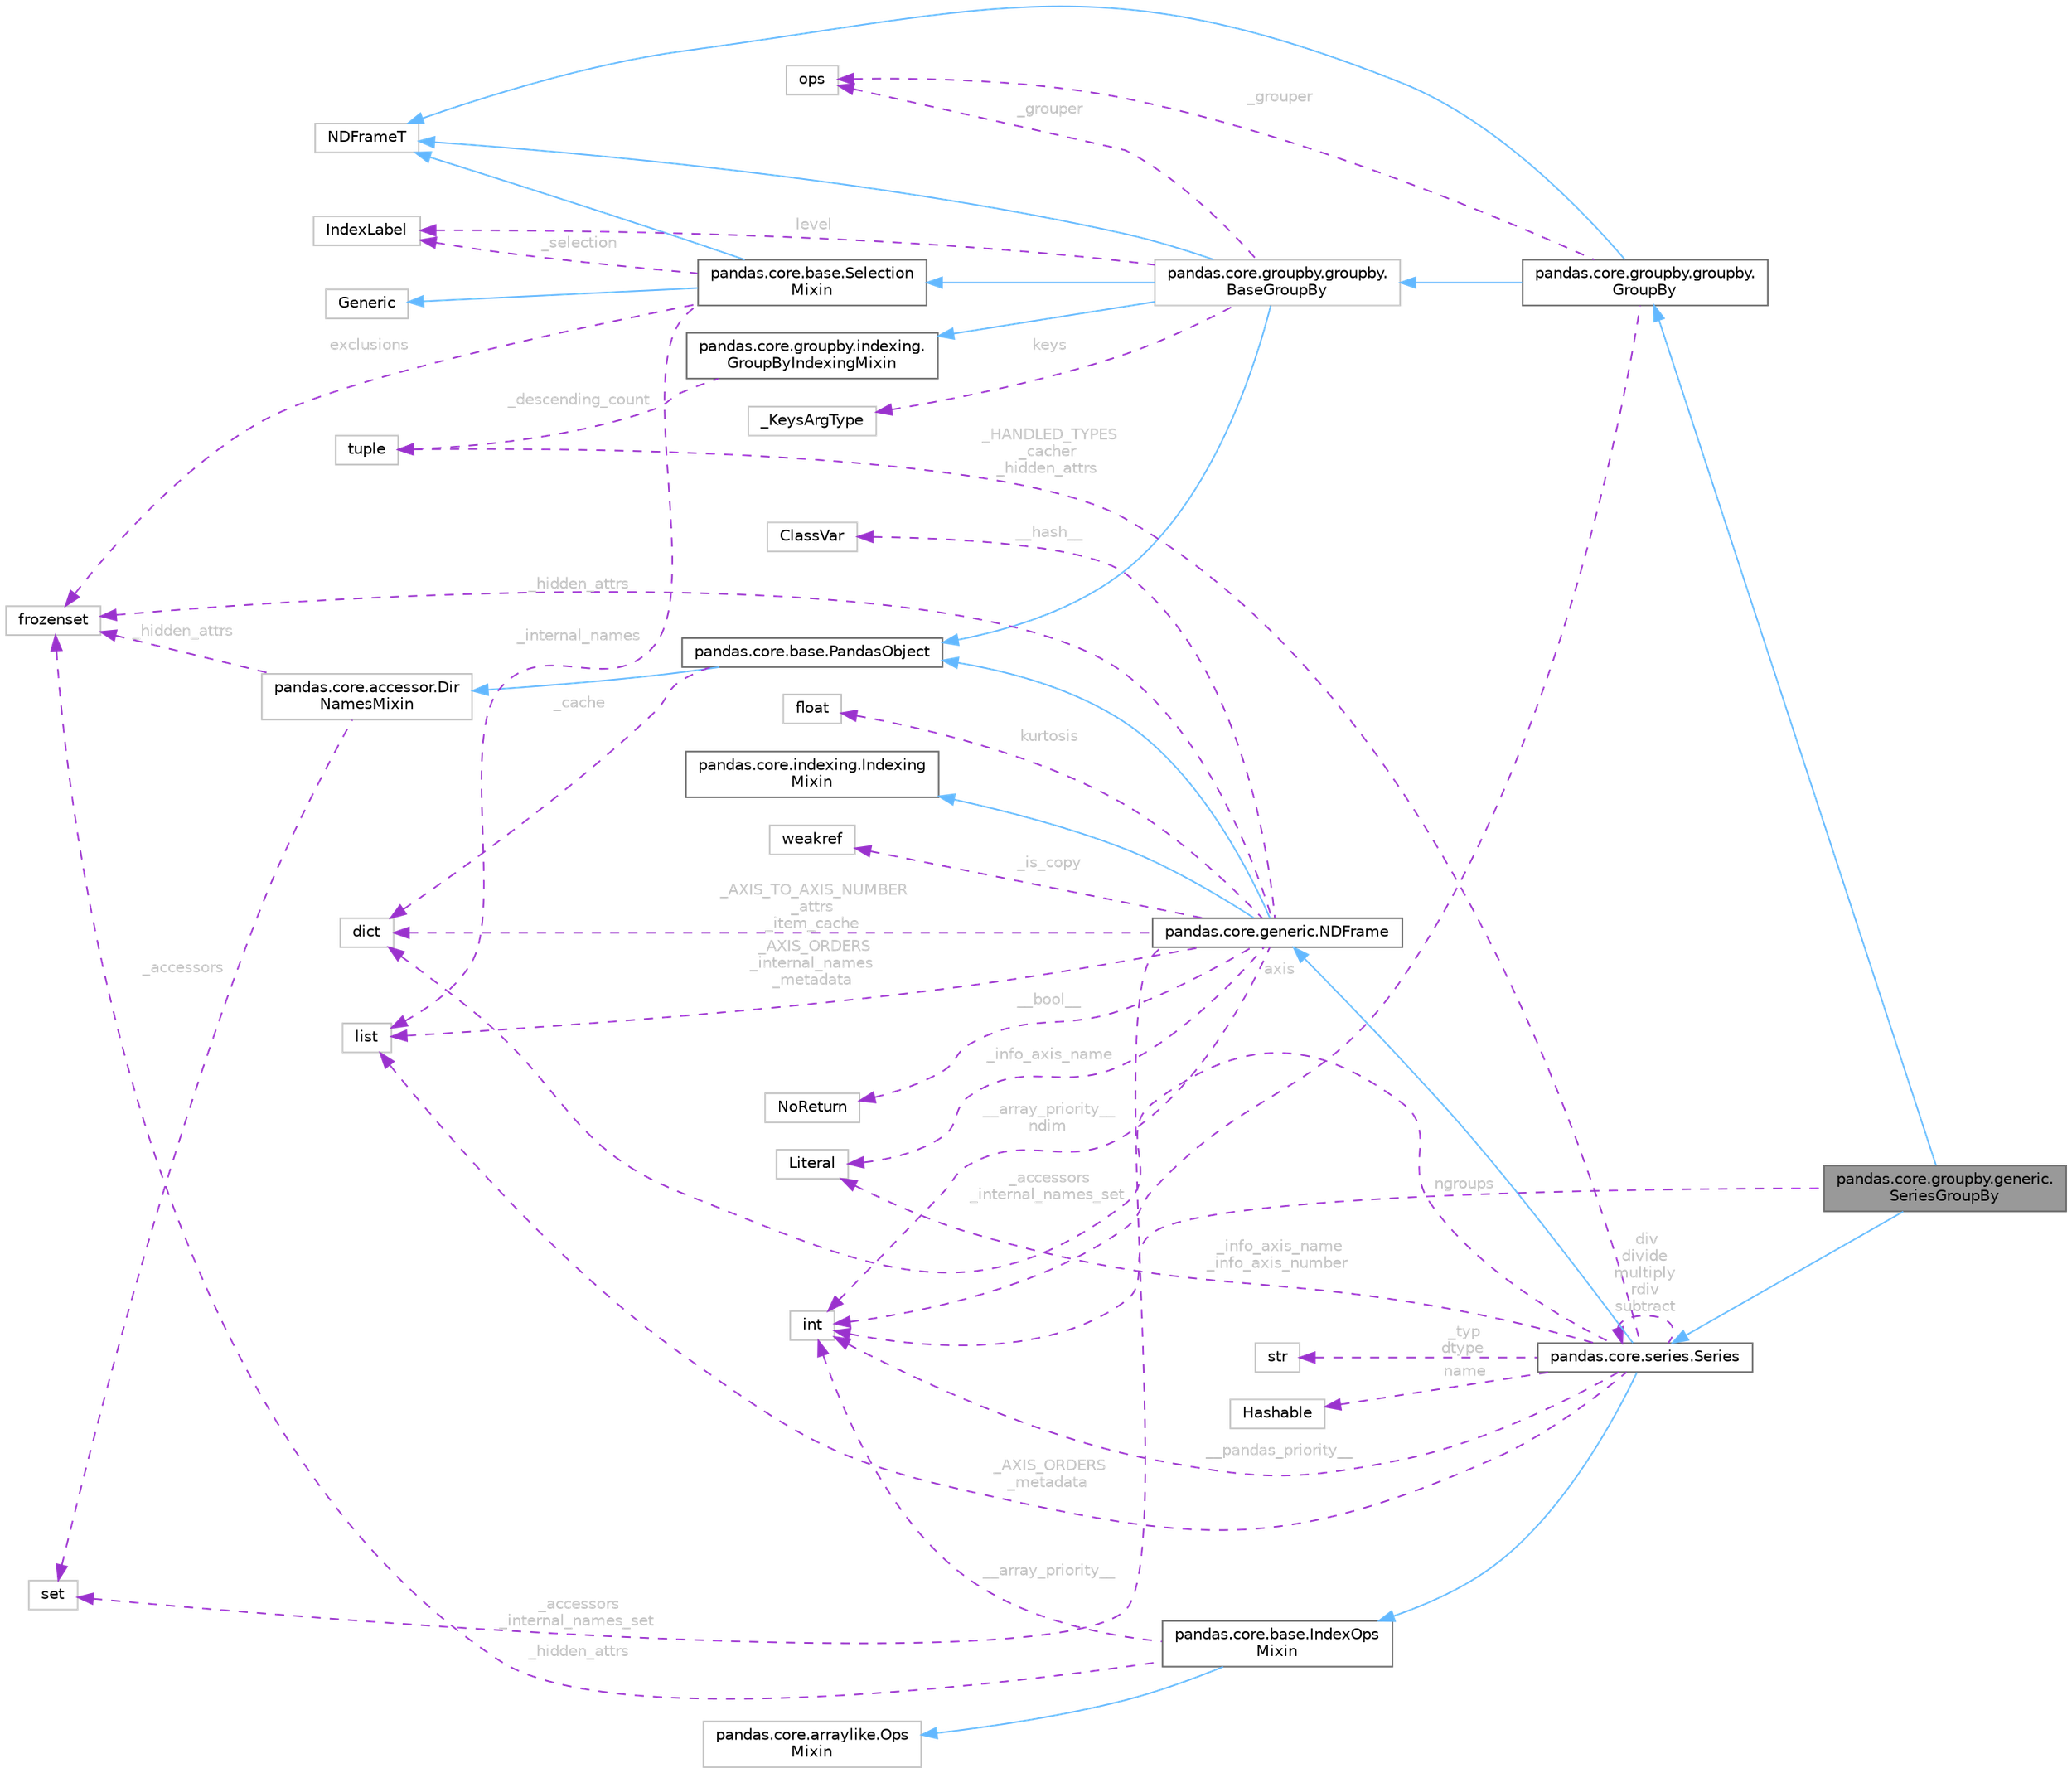 digraph "pandas.core.groupby.generic.SeriesGroupBy"
{
 // LATEX_PDF_SIZE
  bgcolor="transparent";
  edge [fontname=Helvetica,fontsize=10,labelfontname=Helvetica,labelfontsize=10];
  node [fontname=Helvetica,fontsize=10,shape=box,height=0.2,width=0.4];
  rankdir="LR";
  Node1 [id="Node000001",label="pandas.core.groupby.generic.\lSeriesGroupBy",height=0.2,width=0.4,color="gray40", fillcolor="grey60", style="filled", fontcolor="black",tooltip=" "];
  Node2 -> Node1 [id="edge1_Node000001_Node000002",dir="back",color="steelblue1",style="solid",tooltip=" "];
  Node2 [id="Node000002",label="pandas.core.groupby.groupby.\lGroupBy",height=0.2,width=0.4,color="gray40", fillcolor="white", style="filled",URL="$d4/d3d/classpandas_1_1core_1_1groupby_1_1groupby_1_1GroupBy.html",tooltip=" "];
  Node3 -> Node2 [id="edge2_Node000002_Node000003",dir="back",color="steelblue1",style="solid",tooltip=" "];
  Node3 [id="Node000003",label="pandas.core.groupby.groupby.\lBaseGroupBy",height=0.2,width=0.4,color="grey75", fillcolor="white", style="filled",URL="$d2/d90/classpandas_1_1core_1_1groupby_1_1groupby_1_1BaseGroupBy.html",tooltip=" "];
  Node4 -> Node3 [id="edge3_Node000003_Node000004",dir="back",color="steelblue1",style="solid",tooltip=" "];
  Node4 [id="Node000004",label="pandas.core.base.PandasObject",height=0.2,width=0.4,color="gray40", fillcolor="white", style="filled",URL="$d9/d19/classpandas_1_1core_1_1base_1_1PandasObject.html",tooltip=" "];
  Node5 -> Node4 [id="edge4_Node000004_Node000005",dir="back",color="steelblue1",style="solid",tooltip=" "];
  Node5 [id="Node000005",label="pandas.core.accessor.Dir\lNamesMixin",height=0.2,width=0.4,color="grey75", fillcolor="white", style="filled",URL="$df/dd9/classpandas_1_1core_1_1accessor_1_1DirNamesMixin.html",tooltip=" "];
  Node6 -> Node5 [id="edge5_Node000005_Node000006",dir="back",color="darkorchid3",style="dashed",tooltip=" ",label=" _accessors",fontcolor="grey" ];
  Node6 [id="Node000006",label="set",height=0.2,width=0.4,color="grey75", fillcolor="white", style="filled",tooltip=" "];
  Node7 -> Node5 [id="edge6_Node000005_Node000007",dir="back",color="darkorchid3",style="dashed",tooltip=" ",label=" _hidden_attrs",fontcolor="grey" ];
  Node7 [id="Node000007",label="frozenset",height=0.2,width=0.4,color="grey75", fillcolor="white", style="filled",tooltip=" "];
  Node8 -> Node4 [id="edge7_Node000004_Node000008",dir="back",color="darkorchid3",style="dashed",tooltip=" ",label=" _cache",fontcolor="grey" ];
  Node8 [id="Node000008",label="dict",height=0.2,width=0.4,color="grey75", fillcolor="white", style="filled",tooltip=" "];
  Node9 -> Node3 [id="edge8_Node000003_Node000009",dir="back",color="steelblue1",style="solid",tooltip=" "];
  Node9 [id="Node000009",label="pandas.core.base.Selection\lMixin",height=0.2,width=0.4,color="gray40", fillcolor="white", style="filled",URL="$d8/d8c/classpandas_1_1core_1_1base_1_1SelectionMixin.html",tooltip=" "];
  Node10 -> Node9 [id="edge9_Node000009_Node000010",dir="back",color="steelblue1",style="solid",tooltip=" "];
  Node10 [id="Node000010",label="Generic",height=0.2,width=0.4,color="grey75", fillcolor="white", style="filled",URL="$d7/d8b/classGeneric.html",tooltip=" "];
  Node11 -> Node9 [id="edge10_Node000009_Node000011",dir="back",color="steelblue1",style="solid",tooltip=" "];
  Node11 [id="Node000011",label="NDFrameT",height=0.2,width=0.4,color="grey75", fillcolor="white", style="filled",URL="$d9/ddf/classNDFrameT.html",tooltip=" "];
  Node12 -> Node9 [id="edge11_Node000009_Node000012",dir="back",color="darkorchid3",style="dashed",tooltip=" ",label=" _selection",fontcolor="grey" ];
  Node12 [id="Node000012",label="IndexLabel",height=0.2,width=0.4,color="grey75", fillcolor="white", style="filled",tooltip=" "];
  Node7 -> Node9 [id="edge12_Node000009_Node000007",dir="back",color="darkorchid3",style="dashed",tooltip=" ",label=" exclusions",fontcolor="grey" ];
  Node13 -> Node9 [id="edge13_Node000009_Node000013",dir="back",color="darkorchid3",style="dashed",tooltip=" ",label=" _internal_names",fontcolor="grey" ];
  Node13 [id="Node000013",label="list",height=0.2,width=0.4,color="grey75", fillcolor="white", style="filled",tooltip=" "];
  Node11 -> Node3 [id="edge14_Node000003_Node000011",dir="back",color="steelblue1",style="solid",tooltip=" "];
  Node14 -> Node3 [id="edge15_Node000003_Node000014",dir="back",color="steelblue1",style="solid",tooltip=" "];
  Node14 [id="Node000014",label="pandas.core.groupby.indexing.\lGroupByIndexingMixin",height=0.2,width=0.4,color="gray40", fillcolor="white", style="filled",URL="$da/d55/classpandas_1_1core_1_1groupby_1_1indexing_1_1GroupByIndexingMixin.html",tooltip=" "];
  Node15 -> Node14 [id="edge16_Node000014_Node000015",dir="back",color="darkorchid3",style="dashed",tooltip=" ",label=" _descending_count",fontcolor="grey" ];
  Node15 [id="Node000015",label="tuple",height=0.2,width=0.4,color="grey75", fillcolor="white", style="filled",tooltip=" "];
  Node16 -> Node3 [id="edge17_Node000003_Node000016",dir="back",color="darkorchid3",style="dashed",tooltip=" ",label=" _grouper",fontcolor="grey" ];
  Node16 [id="Node000016",label="ops",height=0.2,width=0.4,color="grey75", fillcolor="white", style="filled",tooltip=" "];
  Node17 -> Node3 [id="edge18_Node000003_Node000017",dir="back",color="darkorchid3",style="dashed",tooltip=" ",label=" keys",fontcolor="grey" ];
  Node17 [id="Node000017",label="_KeysArgType",height=0.2,width=0.4,color="grey75", fillcolor="white", style="filled",tooltip=" "];
  Node12 -> Node3 [id="edge19_Node000003_Node000012",dir="back",color="darkorchid3",style="dashed",tooltip=" ",label=" level",fontcolor="grey" ];
  Node11 -> Node2 [id="edge20_Node000002_Node000011",dir="back",color="steelblue1",style="solid",tooltip=" "];
  Node16 -> Node2 [id="edge21_Node000002_Node000016",dir="back",color="darkorchid3",style="dashed",tooltip=" ",label=" _grouper",fontcolor="grey" ];
  Node18 -> Node2 [id="edge22_Node000002_Node000018",dir="back",color="darkorchid3",style="dashed",tooltip=" ",label=" axis",fontcolor="grey" ];
  Node18 [id="Node000018",label="int",height=0.2,width=0.4,color="grey75", fillcolor="white", style="filled",tooltip=" "];
  Node19 -> Node1 [id="edge23_Node000001_Node000019",dir="back",color="steelblue1",style="solid",tooltip=" "];
  Node19 [id="Node000019",label="pandas.core.series.Series",height=0.2,width=0.4,color="gray40", fillcolor="white", style="filled",URL="$d4/d96/classpandas_1_1core_1_1series_1_1Series.html",tooltip=" "];
  Node20 -> Node19 [id="edge24_Node000019_Node000020",dir="back",color="steelblue1",style="solid",tooltip=" "];
  Node20 [id="Node000020",label="pandas.core.base.IndexOps\lMixin",height=0.2,width=0.4,color="gray40", fillcolor="white", style="filled",URL="$db/d4c/classpandas_1_1core_1_1base_1_1IndexOpsMixin.html",tooltip=" "];
  Node21 -> Node20 [id="edge25_Node000020_Node000021",dir="back",color="steelblue1",style="solid",tooltip=" "];
  Node21 [id="Node000021",label="pandas.core.arraylike.Ops\lMixin",height=0.2,width=0.4,color="grey75", fillcolor="white", style="filled",URL="$da/d26/classpandas_1_1core_1_1arraylike_1_1OpsMixin.html",tooltip=" "];
  Node18 -> Node20 [id="edge26_Node000020_Node000018",dir="back",color="darkorchid3",style="dashed",tooltip=" ",label=" __array_priority__",fontcolor="grey" ];
  Node7 -> Node20 [id="edge27_Node000020_Node000007",dir="back",color="darkorchid3",style="dashed",tooltip=" ",label=" _hidden_attrs",fontcolor="grey" ];
  Node22 -> Node19 [id="edge28_Node000019_Node000022",dir="back",color="steelblue1",style="solid",tooltip=" "];
  Node22 [id="Node000022",label="pandas.core.generic.NDFrame",height=0.2,width=0.4,color="gray40", fillcolor="white", style="filled",URL="$d4/d2c/classpandas_1_1core_1_1generic_1_1NDFrame.html",tooltip=" "];
  Node4 -> Node22 [id="edge29_Node000022_Node000004",dir="back",color="steelblue1",style="solid",tooltip=" "];
  Node23 -> Node22 [id="edge30_Node000022_Node000023",dir="back",color="steelblue1",style="solid",tooltip=" "];
  Node23 [id="Node000023",label="pandas.core.indexing.Indexing\lMixin",height=0.2,width=0.4,color="gray40", fillcolor="white", style="filled",URL="$d4/d90/classpandas_1_1core_1_1indexing_1_1IndexingMixin.html",tooltip=" "];
  Node13 -> Node22 [id="edge31_Node000022_Node000013",dir="back",color="darkorchid3",style="dashed",tooltip=" ",label=" _AXIS_ORDERS\n_internal_names\n_metadata",fontcolor="grey" ];
  Node6 -> Node22 [id="edge32_Node000022_Node000006",dir="back",color="darkorchid3",style="dashed",tooltip=" ",label=" _accessors\n_internal_names_set",fontcolor="grey" ];
  Node7 -> Node22 [id="edge33_Node000022_Node000007",dir="back",color="darkorchid3",style="dashed",tooltip=" ",label=" _hidden_attrs",fontcolor="grey" ];
  Node24 -> Node22 [id="edge34_Node000022_Node000024",dir="back",color="darkorchid3",style="dashed",tooltip=" ",label=" _is_copy",fontcolor="grey" ];
  Node24 [id="Node000024",label="weakref",height=0.2,width=0.4,color="grey75", fillcolor="white", style="filled",tooltip=" "];
  Node8 -> Node22 [id="edge35_Node000022_Node000008",dir="back",color="darkorchid3",style="dashed",tooltip=" ",label=" _AXIS_TO_AXIS_NUMBER\n_attrs\n_item_cache",fontcolor="grey" ];
  Node25 -> Node22 [id="edge36_Node000022_Node000025",dir="back",color="darkorchid3",style="dashed",tooltip=" ",label=" _info_axis_name",fontcolor="grey" ];
  Node25 [id="Node000025",label="Literal",height=0.2,width=0.4,color="grey75", fillcolor="white", style="filled",tooltip=" "];
  Node26 -> Node22 [id="edge37_Node000022_Node000026",dir="back",color="darkorchid3",style="dashed",tooltip=" ",label=" __bool__",fontcolor="grey" ];
  Node26 [id="Node000026",label="NoReturn",height=0.2,width=0.4,color="grey75", fillcolor="white", style="filled",tooltip=" "];
  Node27 -> Node22 [id="edge38_Node000022_Node000027",dir="back",color="darkorchid3",style="dashed",tooltip=" ",label=" __hash__",fontcolor="grey" ];
  Node27 [id="Node000027",label="ClassVar",height=0.2,width=0.4,color="grey75", fillcolor="white", style="filled",tooltip=" "];
  Node18 -> Node22 [id="edge39_Node000022_Node000018",dir="back",color="darkorchid3",style="dashed",tooltip=" ",label=" __array_priority__\nndim",fontcolor="grey" ];
  Node28 -> Node22 [id="edge40_Node000022_Node000028",dir="back",color="darkorchid3",style="dashed",tooltip=" ",label=" kurtosis",fontcolor="grey" ];
  Node28 [id="Node000028",label="float",height=0.2,width=0.4,color="grey75", fillcolor="white", style="filled",tooltip=" "];
  Node29 -> Node19 [id="edge41_Node000019_Node000029",dir="back",color="darkorchid3",style="dashed",tooltip=" ",label=" _typ\ndtype",fontcolor="grey" ];
  Node29 [id="Node000029",label="str",height=0.2,width=0.4,color="grey75", fillcolor="white", style="filled",tooltip=" "];
  Node15 -> Node19 [id="edge42_Node000019_Node000015",dir="back",color="darkorchid3",style="dashed",tooltip=" ",label=" _HANDLED_TYPES\n_cacher\n_hidden_attrs",fontcolor="grey" ];
  Node13 -> Node19 [id="edge43_Node000019_Node000013",dir="back",color="darkorchid3",style="dashed",tooltip=" ",label=" _AXIS_ORDERS\n_metadata",fontcolor="grey" ];
  Node8 -> Node19 [id="edge44_Node000019_Node000008",dir="back",color="darkorchid3",style="dashed",tooltip=" ",label=" _accessors\n_internal_names_set",fontcolor="grey" ];
  Node18 -> Node19 [id="edge45_Node000019_Node000018",dir="back",color="darkorchid3",style="dashed",tooltip=" ",label=" __pandas_priority__",fontcolor="grey" ];
  Node25 -> Node19 [id="edge46_Node000019_Node000025",dir="back",color="darkorchid3",style="dashed",tooltip=" ",label=" _info_axis_name\n_info_axis_number",fontcolor="grey" ];
  Node19 -> Node19 [id="edge47_Node000019_Node000019",dir="back",color="darkorchid3",style="dashed",tooltip=" ",label=" div\ndivide\nmultiply\nrdiv\nsubtract",fontcolor="grey" ];
  Node30 -> Node19 [id="edge48_Node000019_Node000030",dir="back",color="darkorchid3",style="dashed",tooltip=" ",label=" name",fontcolor="grey" ];
  Node30 [id="Node000030",label="Hashable",height=0.2,width=0.4,color="grey75", fillcolor="white", style="filled",tooltip=" "];
  Node18 -> Node1 [id="edge49_Node000001_Node000018",dir="back",color="darkorchid3",style="dashed",tooltip=" ",label=" ngroups",fontcolor="grey" ];
}
